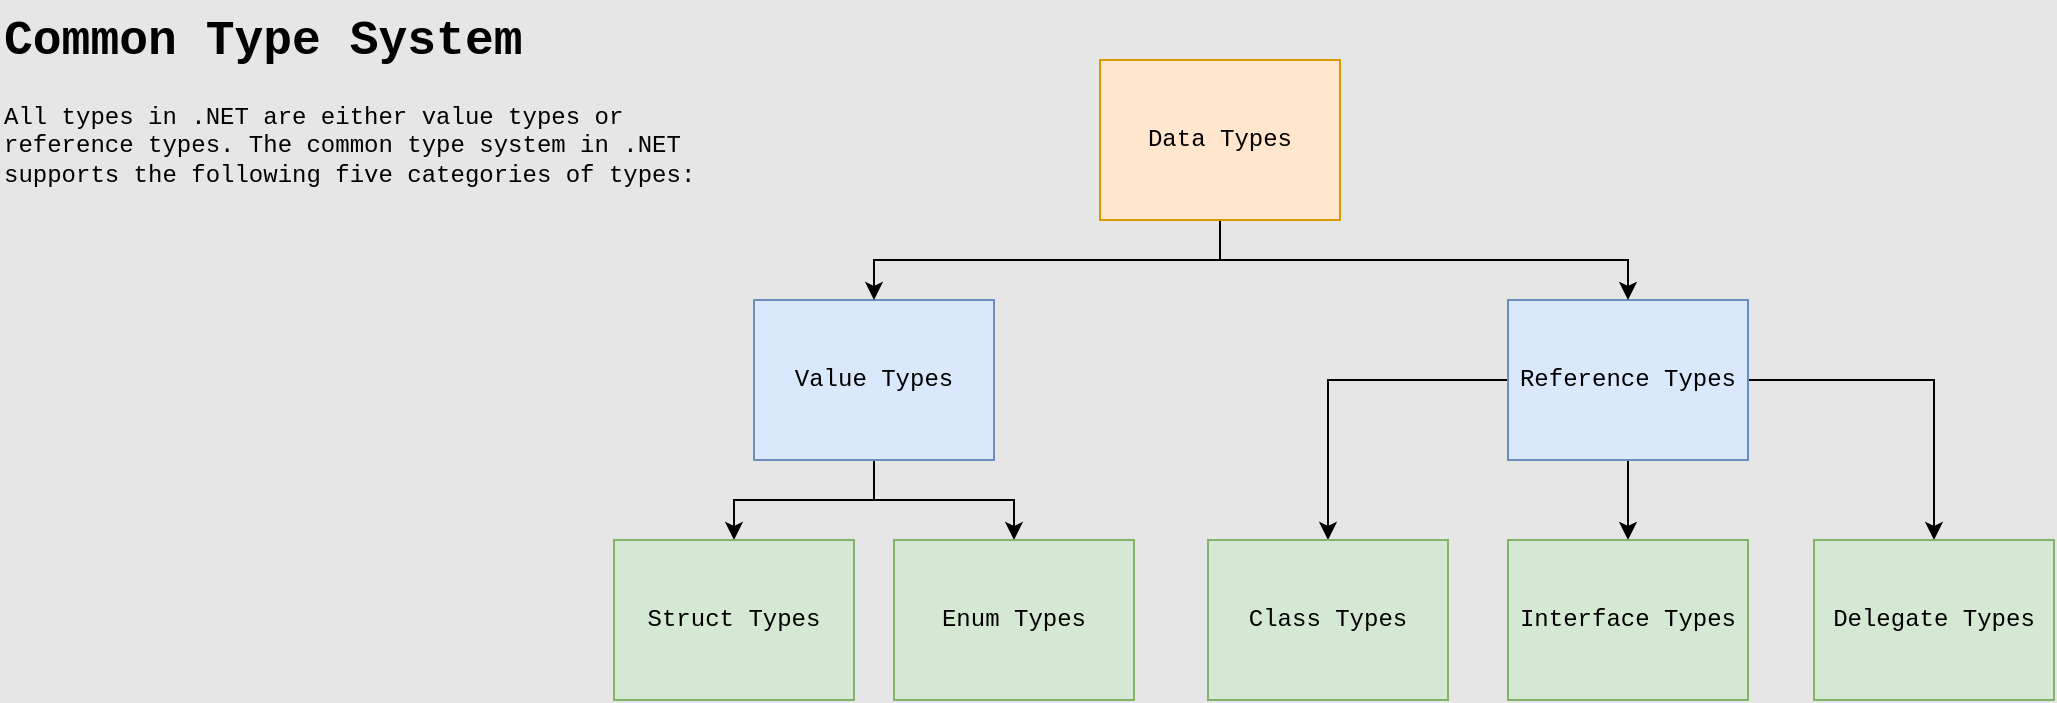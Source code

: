 <mxfile version="26.2.2" pages="2">
  <diagram name="CTS" id="SCzipEtCktNAXdTUXLBd">
    <mxGraphModel dx="2474" dy="1196" grid="0" gridSize="10" guides="1" tooltips="1" connect="1" arrows="1" fold="1" page="0" pageScale="1" pageWidth="850" pageHeight="1100" background="#E6E6E6" math="0" shadow="0">
      <root>
        <mxCell id="0" />
        <mxCell id="1" parent="0" />
        <mxCell id="pFyymdq8FtXC2FNKm0dv-9" value="" style="edgeStyle=orthogonalEdgeStyle;rounded=0;orthogonalLoop=1;jettySize=auto;html=1;" parent="1" source="pFyymdq8FtXC2FNKm0dv-1" target="pFyymdq8FtXC2FNKm0dv-8" edge="1">
          <mxGeometry relative="1" as="geometry" />
        </mxCell>
        <mxCell id="pFyymdq8FtXC2FNKm0dv-25" style="edgeStyle=orthogonalEdgeStyle;rounded=0;orthogonalLoop=1;jettySize=auto;html=1;" parent="1" source="pFyymdq8FtXC2FNKm0dv-1" target="pFyymdq8FtXC2FNKm0dv-24" edge="1">
          <mxGeometry relative="1" as="geometry" />
        </mxCell>
        <mxCell id="pFyymdq8FtXC2FNKm0dv-1" value="Value Types" style="rounded=0;whiteSpace=wrap;html=1;fillColor=#dae8fc;strokeColor=#6c8ebf;fontFamily=Courier New;" parent="1" vertex="1">
          <mxGeometry x="250" y="200" width="120" height="80" as="geometry" />
        </mxCell>
        <mxCell id="pFyymdq8FtXC2FNKm0dv-16" value="" style="edgeStyle=orthogonalEdgeStyle;rounded=0;orthogonalLoop=1;jettySize=auto;html=1;" parent="1" source="pFyymdq8FtXC2FNKm0dv-2" target="pFyymdq8FtXC2FNKm0dv-15" edge="1">
          <mxGeometry relative="1" as="geometry" />
        </mxCell>
        <mxCell id="pFyymdq8FtXC2FNKm0dv-18" style="edgeStyle=orthogonalEdgeStyle;rounded=0;orthogonalLoop=1;jettySize=auto;html=1;entryX=0.5;entryY=0;entryDx=0;entryDy=0;" parent="1" source="pFyymdq8FtXC2FNKm0dv-2" target="pFyymdq8FtXC2FNKm0dv-17" edge="1">
          <mxGeometry relative="1" as="geometry" />
        </mxCell>
        <mxCell id="pFyymdq8FtXC2FNKm0dv-23" style="edgeStyle=orthogonalEdgeStyle;rounded=0;orthogonalLoop=1;jettySize=auto;html=1;" parent="1" source="pFyymdq8FtXC2FNKm0dv-2" target="pFyymdq8FtXC2FNKm0dv-20" edge="1">
          <mxGeometry relative="1" as="geometry" />
        </mxCell>
        <mxCell id="pFyymdq8FtXC2FNKm0dv-2" value="Reference Types" style="rounded=0;whiteSpace=wrap;html=1;fillColor=#dae8fc;strokeColor=#6c8ebf;fontFamily=Courier New;" parent="1" vertex="1">
          <mxGeometry x="627" y="200" width="120" height="80" as="geometry" />
        </mxCell>
        <mxCell id="pFyymdq8FtXC2FNKm0dv-5" style="edgeStyle=orthogonalEdgeStyle;rounded=0;orthogonalLoop=1;jettySize=auto;html=1;entryX=0.5;entryY=0;entryDx=0;entryDy=0;" parent="1" target="pFyymdq8FtXC2FNKm0dv-1" edge="1">
          <mxGeometry relative="1" as="geometry">
            <Array as="points">
              <mxPoint x="483" y="180" />
              <mxPoint x="310" y="180" />
            </Array>
            <mxPoint x="483" y="160" as="sourcePoint" />
            <mxPoint x="213" y="200" as="targetPoint" />
          </mxGeometry>
        </mxCell>
        <mxCell id="t4L0igrwcLJUIzDcsB35-9" style="edgeStyle=orthogonalEdgeStyle;rounded=0;orthogonalLoop=1;jettySize=auto;html=1;" parent="1" source="pFyymdq8FtXC2FNKm0dv-3" target="pFyymdq8FtXC2FNKm0dv-2" edge="1">
          <mxGeometry relative="1" as="geometry">
            <Array as="points">
              <mxPoint x="483" y="180" />
              <mxPoint x="687" y="180" />
            </Array>
          </mxGeometry>
        </mxCell>
        <mxCell id="pFyymdq8FtXC2FNKm0dv-3" value="Data Types" style="rounded=0;whiteSpace=wrap;html=1;fillColor=#ffe6cc;strokeColor=#d79b00;fontFamily=Courier New;" parent="1" vertex="1">
          <mxGeometry x="423" y="80" width="120" height="80" as="geometry" />
        </mxCell>
        <mxCell id="pFyymdq8FtXC2FNKm0dv-8" value="Struct Types" style="rounded=0;whiteSpace=wrap;html=1;fillColor=#d5e8d4;strokeColor=#82b366;fontFamily=Courier New;" parent="1" vertex="1">
          <mxGeometry x="180" y="320" width="120" height="80" as="geometry" />
        </mxCell>
        <mxCell id="pFyymdq8FtXC2FNKm0dv-15" value="Class Types" style="rounded=0;whiteSpace=wrap;html=1;fillColor=#d5e8d4;strokeColor=#82b366;fontFamily=Courier New;" parent="1" vertex="1">
          <mxGeometry x="477" y="320" width="120" height="80" as="geometry" />
        </mxCell>
        <mxCell id="pFyymdq8FtXC2FNKm0dv-17" value="Interface Types" style="rounded=0;whiteSpace=wrap;html=1;fillColor=#d5e8d4;strokeColor=#82b366;fontFamily=Courier New;" parent="1" vertex="1">
          <mxGeometry x="627" y="320" width="120" height="80" as="geometry" />
        </mxCell>
        <mxCell id="pFyymdq8FtXC2FNKm0dv-20" value="Delegate Types" style="rounded=0;whiteSpace=wrap;html=1;fillColor=#d5e8d4;strokeColor=#82b366;fontFamily=Courier New;" parent="1" vertex="1">
          <mxGeometry x="780" y="320" width="120" height="80" as="geometry" />
        </mxCell>
        <mxCell id="pFyymdq8FtXC2FNKm0dv-24" value="Enum Types" style="rounded=0;whiteSpace=wrap;html=1;fillColor=#d5e8d4;strokeColor=#82b366;fontFamily=Courier New;" parent="1" vertex="1">
          <mxGeometry x="320" y="320" width="120" height="80" as="geometry" />
        </mxCell>
        <mxCell id="t4L0igrwcLJUIzDcsB35-11" value="&lt;h1 style=&quot;margin-top: 0px;&quot;&gt;Common Type System&lt;/h1&gt;&lt;p&gt;All types in .NET are either value types or reference types. The common type system in .NET supports the following five categories of types:&lt;/p&gt;" style="text;html=1;whiteSpace=wrap;overflow=hidden;rounded=0;fontFamily=Courier New;" parent="1" vertex="1">
          <mxGeometry x="-127" y="50" width="367" height="124" as="geometry" />
        </mxCell>
      </root>
    </mxGraphModel>
  </diagram>
  <diagram id="uYDQAHMcbEDIhAO_OXDJ" name="BCL">
    <mxGraphModel dx="2133" dy="722" grid="0" gridSize="10" guides="1" tooltips="1" connect="1" arrows="1" fold="1" page="1" pageScale="1" pageWidth="850" pageHeight="1100" background="#E6E6E6" math="0" shadow="0">
      <root>
        <mxCell id="0" />
        <mxCell id="1" parent="0" />
        <mxCell id="guHws8OZGT5DTx0KuzaD-2" value="" style="rounded=0;whiteSpace=wrap;html=1;fillColor=#dae8fc;strokeColor=#6c8ebf;fontFamily=Courier New;" parent="1" vertex="1">
          <mxGeometry x="685.5" y="410" width="1240" height="360" as="geometry" />
        </mxCell>
        <mxCell id="nL2eRSG1Bn1uYu0q3tKg-2" value="" style="rounded=0;whiteSpace=wrap;html=1;fillColor=#dae8fc;strokeColor=#6c8ebf;fontFamily=Courier New;" parent="1" vertex="1">
          <mxGeometry x="-256" y="410" width="884" height="550" as="geometry" />
        </mxCell>
        <mxCell id="TLXC6I05mGogAeZOHkWs-3" value="" style="rounded=0;whiteSpace=wrap;html=1;fillColor=#d5e8d4;strokeColor=#82b366;fontFamily=Courier New;" parent="1" vertex="1">
          <mxGeometry x="214" y="555" width="386" height="375" as="geometry" />
        </mxCell>
        <mxCell id="PZ6SN8qWG8xd7Zd_0B5k-2" value="" style="rounded=0;whiteSpace=wrap;html=1;fillColor=#d5e8d4;strokeColor=#82b366;fontFamily=Courier New;" parent="1" vertex="1">
          <mxGeometry x="-226" y="555" width="420" height="375" as="geometry" />
        </mxCell>
        <mxCell id="mtHC3la8U4sNzFOJ006H-22" value="" style="rounded=0;whiteSpace=wrap;html=1;fillColor=#cdeb8b;strokeColor=#36393d;fontFamily=Courier New;" parent="1" vertex="1">
          <mxGeometry x="-196" y="614" width="220" height="290" as="geometry" />
        </mxCell>
        <mxCell id="mtHC3la8U4sNzFOJ006H-1" value="" style="edgeStyle=orthogonalEdgeStyle;rounded=0;orthogonalLoop=1;jettySize=auto;html=1;exitX=0;exitY=0.5;exitDx=0;exitDy=0;entryX=0;entryY=0.5;entryDx=0;entryDy=0;fontFamily=Courier New;" parent="1" source="mtHC3la8U4sNzFOJ006H-3" target="mtHC3la8U4sNzFOJ006H-11" edge="1">
          <mxGeometry relative="1" as="geometry">
            <mxPoint x="-148" y="623" as="targetPoint" />
            <Array as="points">
              <mxPoint x="-166" y="495" />
              <mxPoint x="-166" y="673" />
            </Array>
          </mxGeometry>
        </mxCell>
        <mxCell id="mtHC3la8U4sNzFOJ006H-17" style="edgeStyle=orthogonalEdgeStyle;rounded=0;orthogonalLoop=1;jettySize=auto;html=1;entryX=0;entryY=0.5;entryDx=0;entryDy=0;fontFamily=Courier New;" parent="1" source="mtHC3la8U4sNzFOJ006H-3" target="mtHC3la8U4sNzFOJ006H-16" edge="1">
          <mxGeometry relative="1" as="geometry">
            <Array as="points">
              <mxPoint x="-166" y="495" />
              <mxPoint x="-166" y="719" />
            </Array>
          </mxGeometry>
        </mxCell>
        <mxCell id="mtHC3la8U4sNzFOJ006H-20" style="edgeStyle=orthogonalEdgeStyle;rounded=0;orthogonalLoop=1;jettySize=auto;html=1;entryX=0;entryY=0.5;entryDx=0;entryDy=0;fontFamily=Courier New;" parent="1" source="mtHC3la8U4sNzFOJ006H-3" target="mtHC3la8U4sNzFOJ006H-18" edge="1">
          <mxGeometry relative="1" as="geometry">
            <Array as="points">
              <mxPoint x="-166" y="495" />
              <mxPoint x="-166" y="763" />
            </Array>
          </mxGeometry>
        </mxCell>
        <mxCell id="mtHC3la8U4sNzFOJ006H-21" style="edgeStyle=orthogonalEdgeStyle;rounded=0;orthogonalLoop=1;jettySize=auto;html=1;entryX=0;entryY=0.5;entryDx=0;entryDy=0;fontFamily=Courier New;" parent="1" source="mtHC3la8U4sNzFOJ006H-3" target="mtHC3la8U4sNzFOJ006H-19" edge="1">
          <mxGeometry relative="1" as="geometry">
            <Array as="points">
              <mxPoint x="-166" y="495" />
              <mxPoint x="-166" y="809" />
            </Array>
          </mxGeometry>
        </mxCell>
        <mxCell id="mtHC3la8U4sNzFOJ006H-24" style="edgeStyle=orthogonalEdgeStyle;rounded=0;orthogonalLoop=1;jettySize=auto;html=1;fontFamily=Courier New;" parent="1" source="mtHC3la8U4sNzFOJ006H-3" target="mtHC3la8U4sNzFOJ006H-22" edge="1">
          <mxGeometry relative="1" as="geometry" />
        </mxCell>
        <mxCell id="mtHC3la8U4sNzFOJ006H-26" style="edgeStyle=orthogonalEdgeStyle;rounded=0;orthogonalLoop=1;jettySize=auto;html=1;fontFamily=Courier New;" parent="1" source="mtHC3la8U4sNzFOJ006H-3" target="mtHC3la8U4sNzFOJ006H-22" edge="1">
          <mxGeometry relative="1" as="geometry" />
        </mxCell>
        <mxCell id="mtHC3la8U4sNzFOJ006H-27" style="edgeStyle=orthogonalEdgeStyle;rounded=0;orthogonalLoop=1;jettySize=auto;html=1;entryX=0;entryY=0.5;entryDx=0;entryDy=0;dashed=1;fontFamily=Courier New;" parent="1" source="mtHC3la8U4sNzFOJ006H-3" target="mtHC3la8U4sNzFOJ006H-25" edge="1">
          <mxGeometry relative="1" as="geometry">
            <Array as="points">
              <mxPoint x="-166" y="495" />
              <mxPoint x="-166" y="859" />
            </Array>
          </mxGeometry>
        </mxCell>
        <mxCell id="mtHC3la8U4sNzFOJ006H-29" value="" style="edgeStyle=orthogonalEdgeStyle;rounded=0;orthogonalLoop=1;jettySize=auto;html=1;fontFamily=Courier New;" parent="1" source="mtHC3la8U4sNzFOJ006H-3" target="mtHC3la8U4sNzFOJ006H-28" edge="1">
          <mxGeometry relative="1" as="geometry" />
        </mxCell>
        <mxCell id="bAcX32m0YSb8y2DRC9Dt-2" style="edgeStyle=orthogonalEdgeStyle;rounded=0;orthogonalLoop=1;jettySize=auto;html=1;exitX=1;exitY=0.5;exitDx=0;exitDy=0;" parent="1" source="mtHC3la8U4sNzFOJ006H-31" target="bAcX32m0YSb8y2DRC9Dt-1" edge="1">
          <mxGeometry relative="1" as="geometry" />
        </mxCell>
        <mxCell id="bAcX32m0YSb8y2DRC9Dt-3" style="edgeStyle=orthogonalEdgeStyle;rounded=0;orthogonalLoop=1;jettySize=auto;html=1;entryX=0.5;entryY=0;entryDx=0;entryDy=0;" parent="1" source="mtHC3la8U4sNzFOJ006H-3" target="mtHC3la8U4sNzFOJ006H-31" edge="1">
          <mxGeometry relative="1" as="geometry" />
        </mxCell>
        <mxCell id="mtHC3la8U4sNzFOJ006H-3" value="System.ValueType" style="rounded=0;whiteSpace=wrap;html=1;fillColor=#b0e3e6;strokeColor=#0e8088;fontFamily=Courier New;" parent="1" vertex="1">
          <mxGeometry x="-152" y="455" width="133" height="80" as="geometry" />
        </mxCell>
        <mxCell id="guHws8OZGT5DTx0KuzaD-24" style="edgeStyle=orthogonalEdgeStyle;rounded=0;orthogonalLoop=1;jettySize=auto;html=1;entryX=0.5;entryY=0;entryDx=0;entryDy=0;" parent="1" source="mtHC3la8U4sNzFOJ006H-10" target="guHws8OZGT5DTx0KuzaD-2" edge="1">
          <mxGeometry relative="1" as="geometry">
            <Array as="points">
              <mxPoint x="1305.5" y="335" />
            </Array>
          </mxGeometry>
        </mxCell>
        <mxCell id="MkdtKNUaq_Y47CqVrVIp-1" style="edgeStyle=orthogonalEdgeStyle;rounded=0;orthogonalLoop=1;jettySize=auto;html=1;entryX=0.5;entryY=0;entryDx=0;entryDy=0;" parent="1" source="mtHC3la8U4sNzFOJ006H-10" target="mtHC3la8U4sNzFOJ006H-3" edge="1">
          <mxGeometry relative="1" as="geometry" />
        </mxCell>
        <mxCell id="mtHC3la8U4sNzFOJ006H-10" value="&lt;font style=&quot;font-size: 18px;&quot; face=&quot;Courier New&quot;&gt;System.Object&lt;/font&gt;" style="rounded=0;whiteSpace=wrap;html=1;fillColor=#1ba1e2;strokeColor=#006EAF;fontColor=#ffffff;" parent="1" vertex="1">
          <mxGeometry x="560" y="300" width="180" height="70" as="geometry" />
        </mxCell>
        <mxCell id="mtHC3la8U4sNzFOJ006H-11" value="System.Int32" style="rounded=0;whiteSpace=wrap;html=1;fillColor=#d5e8d4;strokeColor=#82b366;fontFamily=Courier New;" parent="1" vertex="1">
          <mxGeometry x="-146" y="658" width="120" height="30" as="geometry" />
        </mxCell>
        <mxCell id="mtHC3la8U4sNzFOJ006H-16" value="System.Boolean" style="rounded=0;whiteSpace=wrap;html=1;fillColor=#d5e8d4;strokeColor=#82b366;fontFamily=Courier New;" parent="1" vertex="1">
          <mxGeometry x="-146" y="704" width="120" height="30" as="geometry" />
        </mxCell>
        <mxCell id="mtHC3la8U4sNzFOJ006H-18" value="System.Char" style="rounded=0;whiteSpace=wrap;html=1;fillColor=#d5e8d4;strokeColor=#82b366;fontFamily=Courier New;" parent="1" vertex="1">
          <mxGeometry x="-146" y="748" width="120" height="30" as="geometry" />
        </mxCell>
        <mxCell id="mtHC3la8U4sNzFOJ006H-19" value="System.Byte" style="rounded=0;whiteSpace=wrap;html=1;fillColor=#d5e8d4;strokeColor=#82b366;fontFamily=Courier New;" parent="1" vertex="1">
          <mxGeometry x="-146" y="794" width="120" height="30" as="geometry" />
        </mxCell>
        <mxCell id="mtHC3la8U4sNzFOJ006H-23" value="&lt;font style=&quot;font-size: 13px;&quot;&gt;Built-In Primitive&lt;/font&gt;" style="text;html=1;align=center;verticalAlign=middle;whiteSpace=wrap;rounded=0;fontSize=15;fontStyle=1;fontFamily=Courier New;" parent="1" vertex="1">
          <mxGeometry x="-161.5" y="619" width="151" height="30" as="geometry" />
        </mxCell>
        <mxCell id="mtHC3la8U4sNzFOJ006H-25" value="And More..." style="rounded=0;whiteSpace=wrap;html=1;fillColor=#d5e8d4;strokeColor=#82b366;fontFamily=Courier New;" parent="1" vertex="1">
          <mxGeometry x="-146" y="844" width="120" height="30" as="geometry" />
        </mxCell>
        <mxCell id="mtHC3la8U4sNzFOJ006H-28" value="&lt;span style=&quot;font-weight: 700;&quot;&gt;&lt;font style=&quot;font-size: 13px;&quot;&gt;User Defined Structs&lt;/font&gt;&lt;/span&gt;" style="rounded=0;whiteSpace=wrap;html=1;fillColor=#cdeb8b;strokeColor=#36393d;fontFamily=Courier New;" parent="1" vertex="1">
          <mxGeometry x="44" y="614" width="120" height="46" as="geometry" />
        </mxCell>
        <mxCell id="bAcX32m0YSb8y2DRC9Dt-5" style="edgeStyle=orthogonalEdgeStyle;rounded=0;orthogonalLoop=1;jettySize=auto;html=1;" parent="1" source="mtHC3la8U4sNzFOJ006H-31" target="bAcX32m0YSb8y2DRC9Dt-4" edge="1">
          <mxGeometry relative="1" as="geometry" />
        </mxCell>
        <mxCell id="mtHC3la8U4sNzFOJ006H-31" value="System.Enum" style="rounded=0;whiteSpace=wrap;html=1;fillColor=#cdeb8b;strokeColor=#36393d;fontFamily=Courier New;" parent="1" vertex="1">
          <mxGeometry x="260" y="610" width="126" height="35" as="geometry" />
        </mxCell>
        <mxCell id="nL2eRSG1Bn1uYu0q3tKg-1" value="Struct Types" style="text;html=1;align=center;verticalAlign=middle;whiteSpace=wrap;rounded=0;fontSize=15;fontStyle=1;fontFamily=Courier New;" parent="1" vertex="1">
          <mxGeometry x="-81" y="565" width="130" height="30" as="geometry" />
        </mxCell>
        <mxCell id="TLXC6I05mGogAeZOHkWs-1" value="&lt;font&gt;Value Types&lt;/font&gt;" style="text;html=1;align=center;verticalAlign=middle;whiteSpace=wrap;rounded=0;fontSize=15;fontStyle=1;fontFamily=Courier New;" parent="1" vertex="1">
          <mxGeometry x="39" y="420" width="130" height="30" as="geometry" />
        </mxCell>
        <mxCell id="TLXC6I05mGogAeZOHkWs-4" value="Enum Types" style="text;html=1;align=center;verticalAlign=middle;whiteSpace=wrap;rounded=0;fontSize=15;fontStyle=1;fontFamily=Courier New;" parent="1" vertex="1">
          <mxGeometry x="342" y="565" width="130" height="30" as="geometry" />
        </mxCell>
        <mxCell id="guHws8OZGT5DTx0KuzaD-3" value="" style="rounded=0;whiteSpace=wrap;html=1;fillColor=#d5e8d4;strokeColor=#82b366;fontFamily=Courier New;" parent="1" vertex="1">
          <mxGeometry x="715.5" y="460" width="380" height="280" as="geometry" />
        </mxCell>
        <mxCell id="guHws8OZGT5DTx0KuzaD-4" value="Class Types" style="text;html=1;align=center;verticalAlign=middle;whiteSpace=wrap;rounded=0;fontSize=15;fontStyle=1;fontFamily=Courier New;" parent="1" vertex="1">
          <mxGeometry x="825.5" y="470" width="130" height="30" as="geometry" />
        </mxCell>
        <mxCell id="guHws8OZGT5DTx0KuzaD-12" value="&lt;font&gt;Reference Types&lt;/font&gt;" style="text;html=1;align=center;verticalAlign=middle;whiteSpace=wrap;rounded=0;fontSize=15;fontStyle=1;fontFamily=Courier New;" parent="1" vertex="1">
          <mxGeometry x="1240.5" y="420" width="145" height="30" as="geometry" />
        </mxCell>
        <mxCell id="guHws8OZGT5DTx0KuzaD-18" value="" style="rounded=0;whiteSpace=wrap;html=1;fillColor=#cdeb8b;strokeColor=#36393d;fontFamily=Courier New;" parent="1" vertex="1">
          <mxGeometry x="745.5" y="520" width="180" height="190" as="geometry" />
        </mxCell>
        <mxCell id="guHws8OZGT5DTx0KuzaD-19" value="&lt;font style=&quot;font-size: 13px;&quot;&gt;Built-In Classes&lt;/font&gt;" style="text;html=1;align=center;verticalAlign=middle;whiteSpace=wrap;rounded=0;fontSize=15;fontStyle=1;fontFamily=Courier New;" parent="1" vertex="1">
          <mxGeometry x="770.5" y="525" width="130" height="30" as="geometry" />
        </mxCell>
        <mxCell id="guHws8OZGT5DTx0KuzaD-20" value="System.String" style="rounded=0;whiteSpace=wrap;html=1;fillColor=#d5e8d4;strokeColor=#82b366;fontFamily=Courier New;" parent="1" vertex="1">
          <mxGeometry x="775.5" y="565" width="120" height="30" as="geometry" />
        </mxCell>
        <mxCell id="guHws8OZGT5DTx0KuzaD-21" value="System.Array" style="rounded=0;whiteSpace=wrap;html=1;fillColor=#d5e8d4;strokeColor=#82b366;fontFamily=Courier New;" parent="1" vertex="1">
          <mxGeometry x="775.5" y="605" width="120" height="30" as="geometry" />
        </mxCell>
        <mxCell id="guHws8OZGT5DTx0KuzaD-22" value="And More..." style="rounded=0;whiteSpace=wrap;html=1;fillColor=#d5e8d4;strokeColor=#82b366;fontFamily=Courier New;" parent="1" vertex="1">
          <mxGeometry x="775.5" y="649" width="120" height="30" as="geometry" />
        </mxCell>
        <mxCell id="guHws8OZGT5DTx0KuzaD-23" value="&lt;span style=&quot;font-weight: 700;&quot;&gt;&lt;font style=&quot;font-size: 13px;&quot;&gt;User Defined Classes&lt;/font&gt;&lt;/span&gt;" style="rounded=0;whiteSpace=wrap;html=1;fillColor=#cdeb8b;strokeColor=#36393d;fontFamily=Courier New;" parent="1" vertex="1">
          <mxGeometry x="950.5" y="520" width="120" height="50" as="geometry" />
        </mxCell>
        <mxCell id="dyjnIJfLNbsuV1S5eZRR-9" value="" style="rounded=0;whiteSpace=wrap;html=1;fillColor=#d5e8d4;strokeColor=#82b366;fontFamily=Courier New;" parent="1" vertex="1">
          <mxGeometry x="1115.5" y="460" width="380" height="280" as="geometry" />
        </mxCell>
        <mxCell id="dyjnIJfLNbsuV1S5eZRR-10" value="Interface Types" style="text;html=1;align=center;verticalAlign=middle;whiteSpace=wrap;rounded=0;fontSize=15;fontStyle=1;fontFamily=Courier New;" parent="1" vertex="1">
          <mxGeometry x="1225.5" y="470" width="154.5" height="30" as="geometry" />
        </mxCell>
        <mxCell id="dyjnIJfLNbsuV1S5eZRR-11" value="" style="rounded=0;whiteSpace=wrap;html=1;fillColor=#cdeb8b;strokeColor=#36393d;fontFamily=Courier New;" parent="1" vertex="1">
          <mxGeometry x="1145.5" y="520" width="180" height="190" as="geometry" />
        </mxCell>
        <mxCell id="dyjnIJfLNbsuV1S5eZRR-12" value="&lt;font style=&quot;font-size: 13px;&quot;&gt;Built-In Interfaces&lt;/font&gt;" style="text;html=1;align=center;verticalAlign=middle;whiteSpace=wrap;rounded=0;fontSize=15;fontStyle=1;fontFamily=Courier New;" parent="1" vertex="1">
          <mxGeometry x="1170.5" y="525" width="130" height="30" as="geometry" />
        </mxCell>
        <mxCell id="dyjnIJfLNbsuV1S5eZRR-13" value="IComparable" style="rounded=0;whiteSpace=wrap;html=1;fillColor=#d5e8d4;strokeColor=#82b366;fontFamily=Courier New;" parent="1" vertex="1">
          <mxGeometry x="1175.5" y="565" width="120" height="30" as="geometry" />
        </mxCell>
        <mxCell id="dyjnIJfLNbsuV1S5eZRR-14" value="IEnumerable" style="rounded=0;whiteSpace=wrap;html=1;fillColor=#d5e8d4;strokeColor=#82b366;fontFamily=Courier New;" parent="1" vertex="1">
          <mxGeometry x="1175.5" y="605" width="120" height="30" as="geometry" />
        </mxCell>
        <mxCell id="dyjnIJfLNbsuV1S5eZRR-15" value="And More..." style="rounded=0;whiteSpace=wrap;html=1;fillColor=#d5e8d4;strokeColor=#82b366;fontFamily=Courier New;" parent="1" vertex="1">
          <mxGeometry x="1175.5" y="649" width="120" height="30" as="geometry" />
        </mxCell>
        <mxCell id="dyjnIJfLNbsuV1S5eZRR-16" value="&lt;span style=&quot;font-weight: 700;&quot;&gt;&lt;font style=&quot;font-size: 13px;&quot;&gt;User Defined Interfaces&lt;/font&gt;&lt;/span&gt;" style="rounded=0;whiteSpace=wrap;html=1;fillColor=#cdeb8b;strokeColor=#36393d;fontFamily=Courier New;" parent="1" vertex="1">
          <mxGeometry x="1350.5" y="520" width="120" height="50" as="geometry" />
        </mxCell>
        <mxCell id="dyjnIJfLNbsuV1S5eZRR-17" value="" style="rounded=0;whiteSpace=wrap;html=1;fillColor=#d5e8d4;strokeColor=#82b366;fontFamily=Courier New;" parent="1" vertex="1">
          <mxGeometry x="1515.5" y="460" width="380" height="280" as="geometry" />
        </mxCell>
        <mxCell id="dyjnIJfLNbsuV1S5eZRR-18" value="Delegate Types" style="text;html=1;align=center;verticalAlign=middle;whiteSpace=wrap;rounded=0;fontSize=15;fontStyle=1;fontFamily=Courier New;" parent="1" vertex="1">
          <mxGeometry x="1625.5" y="470" width="130" height="30" as="geometry" />
        </mxCell>
        <mxCell id="dyjnIJfLNbsuV1S5eZRR-19" value="" style="rounded=0;whiteSpace=wrap;html=1;fillColor=#cdeb8b;strokeColor=#36393d;fontFamily=Courier New;" parent="1" vertex="1">
          <mxGeometry x="1545.5" y="520" width="180" height="190" as="geometry" />
        </mxCell>
        <mxCell id="dyjnIJfLNbsuV1S5eZRR-20" value="&lt;font style=&quot;font-size: 13px;&quot;&gt;Built-In Delegates&lt;/font&gt;" style="text;html=1;align=center;verticalAlign=middle;whiteSpace=wrap;rounded=0;fontSize=15;fontStyle=1;fontFamily=Courier New;" parent="1" vertex="1">
          <mxGeometry x="1570.5" y="525" width="130" height="30" as="geometry" />
        </mxCell>
        <mxCell id="dyjnIJfLNbsuV1S5eZRR-21" value="Action" style="rounded=0;whiteSpace=wrap;html=1;fillColor=#d5e8d4;strokeColor=#82b366;fontFamily=Courier New;" parent="1" vertex="1">
          <mxGeometry x="1575.5" y="565" width="120" height="30" as="geometry" />
        </mxCell>
        <mxCell id="dyjnIJfLNbsuV1S5eZRR-22" value="Func" style="rounded=0;whiteSpace=wrap;html=1;fillColor=#d5e8d4;strokeColor=#82b366;fontFamily=Courier New;" parent="1" vertex="1">
          <mxGeometry x="1575.5" y="605" width="120" height="30" as="geometry" />
        </mxCell>
        <mxCell id="dyjnIJfLNbsuV1S5eZRR-23" value="And More..." style="rounded=0;whiteSpace=wrap;html=1;fillColor=#d5e8d4;strokeColor=#82b366;fontFamily=Courier New;" parent="1" vertex="1">
          <mxGeometry x="1575.5" y="649" width="120" height="30" as="geometry" />
        </mxCell>
        <mxCell id="dyjnIJfLNbsuV1S5eZRR-24" value="&lt;span style=&quot;font-weight: 700;&quot;&gt;&lt;font style=&quot;font-size: 13px;&quot;&gt;User Defined&amp;nbsp;&lt;/font&gt;&lt;/span&gt;&lt;div&gt;&lt;b style=&quot;&quot;&gt;&lt;font style=&quot;font-size: 13px;&quot;&gt;Delegates&lt;/font&gt;&lt;/b&gt;&lt;/div&gt;" style="rounded=0;whiteSpace=wrap;html=1;fillColor=#cdeb8b;strokeColor=#36393d;fontFamily=Courier New;" parent="1" vertex="1">
          <mxGeometry x="1750.5" y="520" width="120" height="50" as="geometry" />
        </mxCell>
        <mxCell id="DIUhHF4-0PqUWavtk5YG-1" value="&lt;h1 style=&quot;margin-top: 0px;&quot;&gt;Base Class Library&lt;/h1&gt;&lt;p&gt;Implementation of all types described in Common Type System, which we can use to write our applications.&lt;/p&gt;" style="text;html=1;whiteSpace=wrap;overflow=hidden;rounded=0;fontFamily=Courier New;" parent="1" vertex="1">
          <mxGeometry x="-256" y="140" width="367" height="124" as="geometry" />
        </mxCell>
        <mxCell id="bAcX32m0YSb8y2DRC9Dt-1" value="&lt;span style=&quot;font-weight: 700;&quot;&gt;&lt;font style=&quot;font-size: 13px;&quot;&gt;User Defined Enums&lt;/font&gt;&lt;/span&gt;" style="rounded=0;whiteSpace=wrap;html=1;fillColor=#cdeb8b;strokeColor=#36393d;fontFamily=Courier New;" parent="1" vertex="1">
          <mxGeometry x="450" y="605" width="120" height="45" as="geometry" />
        </mxCell>
        <mxCell id="bAcX32m0YSb8y2DRC9Dt-4" value="" style="rounded=0;whiteSpace=wrap;html=1;fillColor=#cdeb8b;strokeColor=#36393d;fontFamily=Courier New;" parent="1" vertex="1">
          <mxGeometry x="239.63" y="683" width="166.75" height="221" as="geometry" />
        </mxCell>
        <mxCell id="bAcX32m0YSb8y2DRC9Dt-6" value="ConsoleColor" style="rounded=0;whiteSpace=wrap;html=1;fillColor=#d5e8d4;strokeColor=#82b366;fontFamily=Courier New;" parent="1" vertex="1">
          <mxGeometry x="260" y="727.5" width="120" height="30" as="geometry" />
        </mxCell>
        <mxCell id="bAcX32m0YSb8y2DRC9Dt-7" value="&lt;font style=&quot;font-size: 13px;&quot;&gt;Built-In Enums&lt;/font&gt;" style="text;html=1;align=center;verticalAlign=middle;whiteSpace=wrap;rounded=0;fontSize=15;fontStyle=1;fontFamily=Courier New;" parent="1" vertex="1">
          <mxGeometry x="244.5" y="688" width="151" height="30" as="geometry" />
        </mxCell>
        <mxCell id="bAcX32m0YSb8y2DRC9Dt-8" value="DayOfWeek" style="rounded=0;whiteSpace=wrap;html=1;fillColor=#d5e8d4;strokeColor=#82b366;fontFamily=Courier New;" parent="1" vertex="1">
          <mxGeometry x="260" y="770" width="120" height="30" as="geometry" />
        </mxCell>
        <mxCell id="bAcX32m0YSb8y2DRC9Dt-9" value="SpecialFolder" style="rounded=0;whiteSpace=wrap;html=1;fillColor=#d5e8d4;strokeColor=#82b366;fontFamily=Courier New;" parent="1" vertex="1">
          <mxGeometry x="260" y="814" width="120" height="30" as="geometry" />
        </mxCell>
        <mxCell id="bAcX32m0YSb8y2DRC9Dt-10" value="And More..." style="rounded=0;whiteSpace=wrap;html=1;fillColor=#d5e8d4;strokeColor=#82b366;fontFamily=Courier New;" parent="1" vertex="1">
          <mxGeometry x="260" y="860" width="120" height="30" as="geometry" />
        </mxCell>
      </root>
    </mxGraphModel>
  </diagram>
</mxfile>
